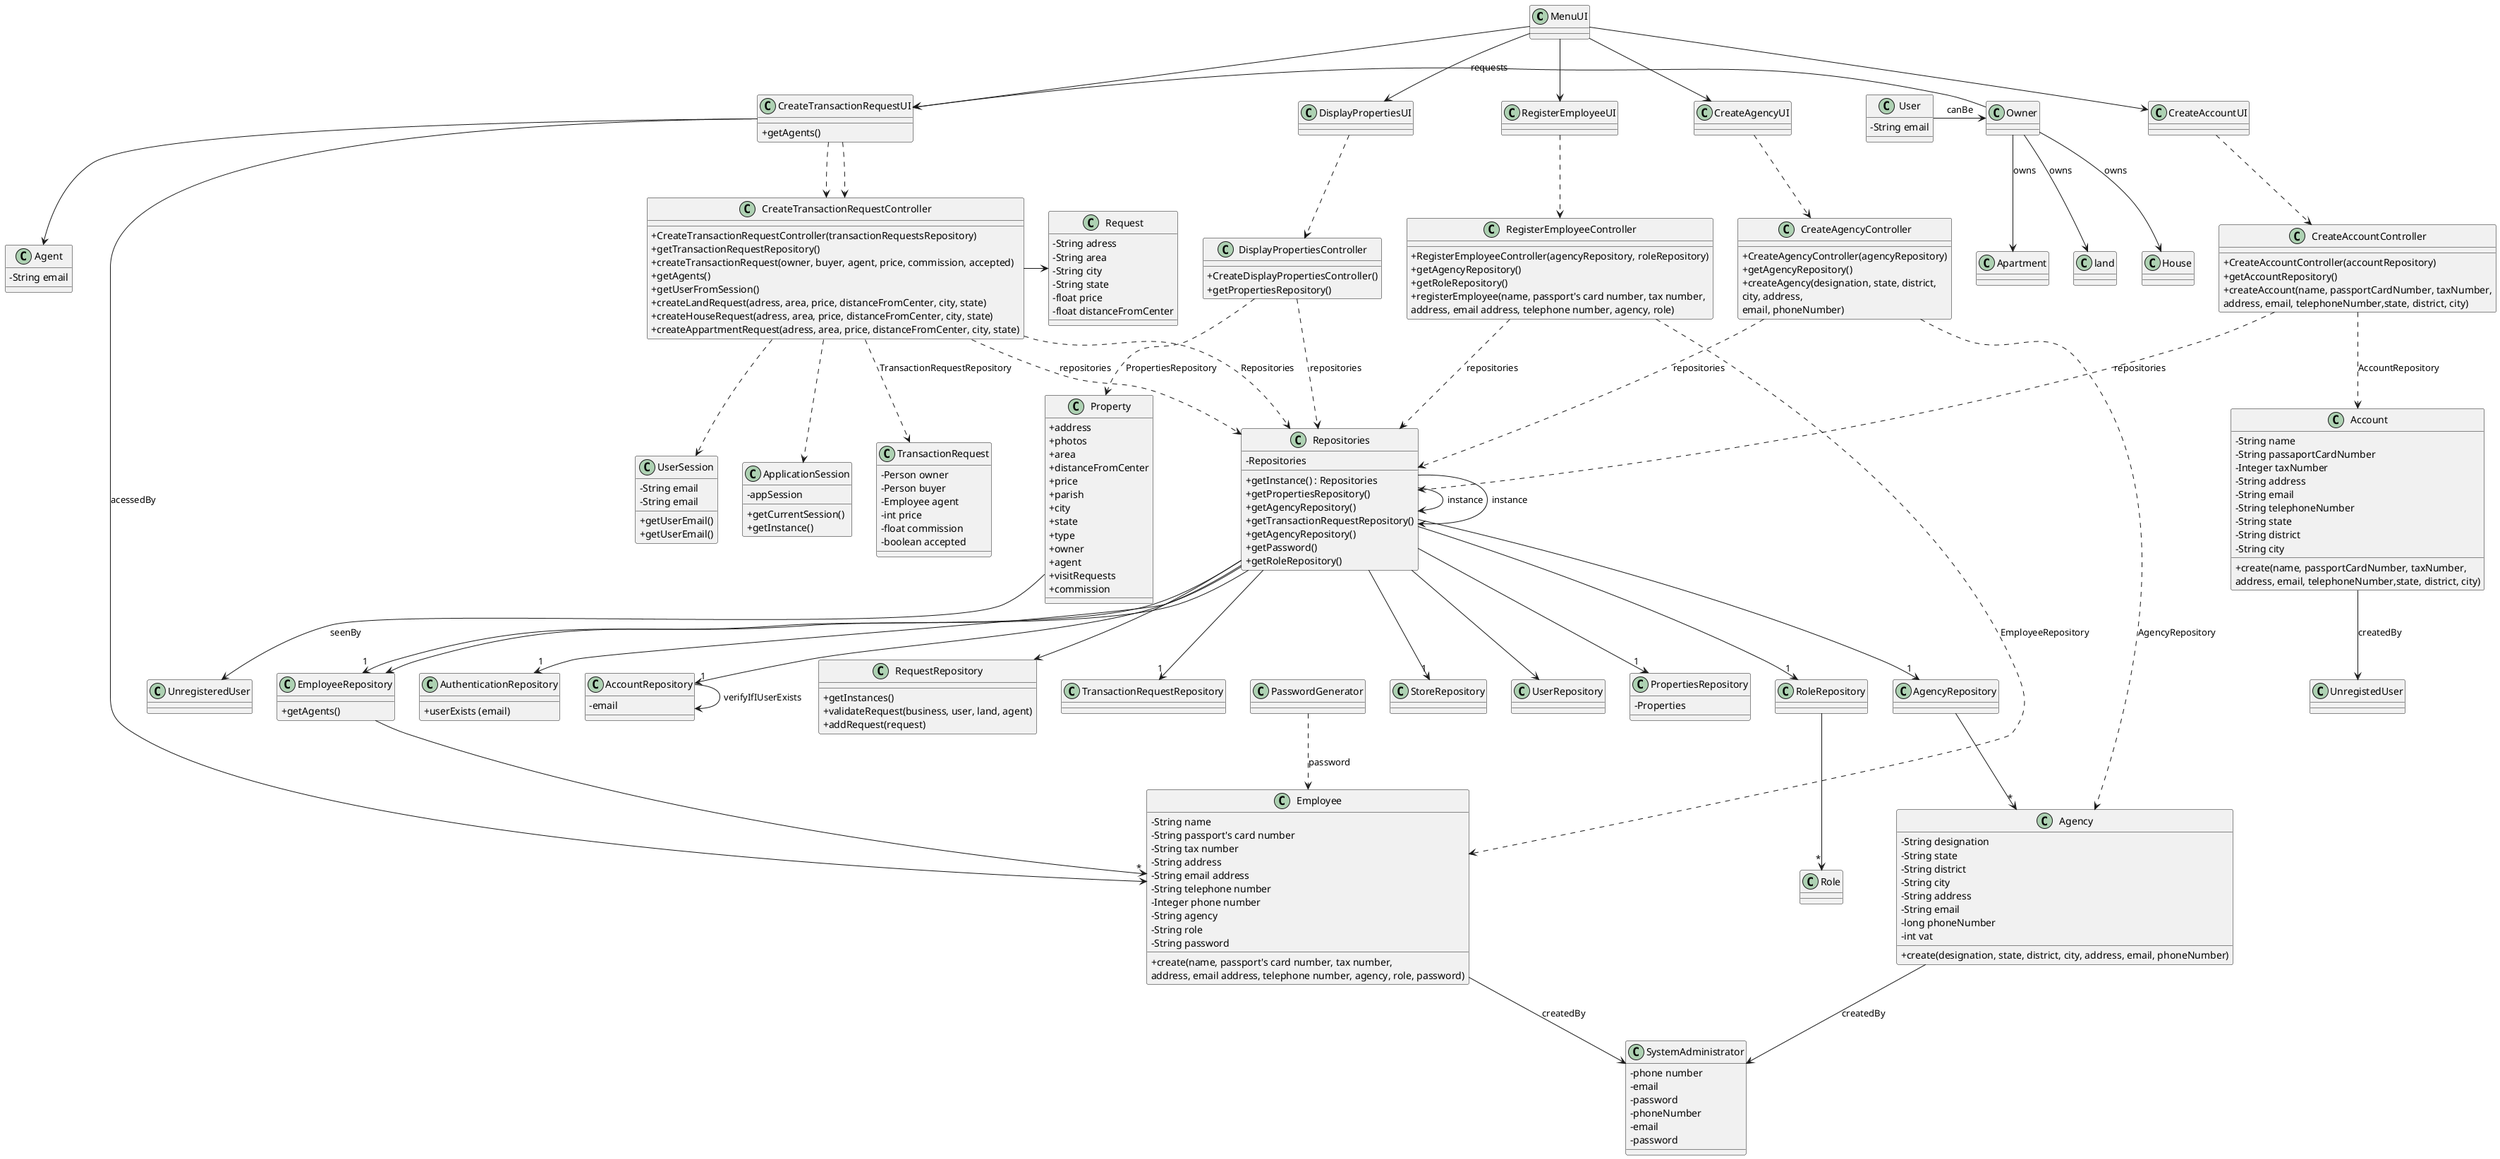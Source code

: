 @startuml
skinparam classAttributeIconSize 0

class MenuUI {}

class DisplayPropertiesUI {}

class DisplayPropertiesController {
    + CreateDisplayPropertiesController()
    + getPropertiesRepository()

}

class Repositories {
    - Repositories
    + getInstance() : Repositories
    + getPropertiesRepository()
    + getAgencyRepository()
    + getTransactionRequestRepository()
    + getAgencyRepository()
    + getPassword()
    + getRoleRepository()

}

class PropertiesRepository {
    -Properties

}

class Property {
    + address
    + photos
    + area
    + distanceFromCenter
    + price
    + parish
    + city
    + state
    + type
    + owner
    + agent
    + visitRequests
    + commission
}

class CreateTransactionRequestUI {}

class CreateTransactionRequestController {
	+ CreateTransactionRequestController(transactionRequestsRepository)
	+ getTransactionRequestRepository()
	+ createTransactionRequest(owner, buyer, agent, price, commission, accepted)
}

class TransactionRequest {
	- Person owner
	- Person buyer
	- Employee agent
	- int price
	- float commission
	- boolean accepted
}

class RegisterEmployeeUI {}

class RegisterEmployeeController {
    + RegisterEmployeeController(agencyRepository, roleRepository)
    + getAgencyRepository()
    + getRoleRepository()
    + registerEmployee(name, passport's card number, tax number,\naddress, email address, telephone number, agency, role)

}

class AgencyRepository {}

class Agency {}

class RoleRepository {}

class Role {}

class EmployeeRepository {}

class PasswordGenerator {}

class AuthenticationRepository {
    + userExists (email)
}

class Employee {
    - String name
    - String passport's card number
    - String tax number
    - String address
    - String email address
    - String telephone number
    - Integer phone number
    - String agency
    - String role
    - String password

    + create(name, passport's card number, tax number,\naddress, email address, telephone number, agency, role, password)
}

class SystemAdministrator {
    - phone number
    - email
    - password
}

class CreateAgencyUI {}

class CreateAgencyController {
    + CreateAgencyController(agencyRepository)
    + getAgencyRepository()
    + createAgency(designation, state, district,\ncity, address,\nemail, phoneNumber)

}

class AgencyRepository {}

class Agency {
    - String designation
    - String state
    - String district
    - String city
    - String address
    - String email
    - long phoneNumber
    - int vat

    + create(designation, state, district, city, address, email, phoneNumber)
}

class SystemAdministrator {
    - phoneNumber
    - email
    - password
}

class CreateAccountUI {}

class CreateAccountController {
    + CreateAccountController(accountRepository)
    + getAccountRepository()
    + createAccount(name, passportCardNumber, taxNumber,\naddress, email, telephoneNumber,state, district, city)

}

class AccountRepository {
    -email
}

class Account {
    - String name
    - String passaportCardNumber
    - Integer taxNumber
    - String address
    - String email
    - String telephoneNumber
    - String state
    - String district
    - String city

    + create(name, passportCardNumber, taxNumber,\naddress, email, telephoneNumber,state, district, city)
}

class UnregistedUser {}

class CreateTransactionRequestUI {
  +getAgents()
}

class UserSession {
  - String email
  +getUserEmail()
}

class ApplicationSession {
  -appSession
  +getCurrentSession()
  +getInstance()
}

class User{
    -String email
}

class Agent{
    -String email
}

class Request{
    -String adress
    -String area
    -String city
    -String state
    -float price
    -float distanceFromCenter
}

class CreateTransactionRequestController {
  +getAgents()
  +getUserFromSession()
  +createLandRequest(adress, area, price, distanceFromCenter, city, state)
  +createHouseRequest(adress, area, price, distanceFromCenter, city, state)
  +createAppartmentRequest(adress, area, price, distanceFromCenter, city, state)
}

class EmployeeRepository {
  +getAgents()
}

class UserSession {
  - String email
  +getUserEmail()
}

class RequestRepository {
  +getInstances()
  +validateRequest(business, user, land, agent)
  +addRequest(request)
}


MenuUI --> CreateAccountUI

MenuUI --> CreateAgencyUI

MenuUI --> CreateTransactionRequestUI

MenuUI --> DisplayPropertiesUI

MenuUI --> RegisterEmployeeUI

Repositories -> Repositories : instance

DisplayPropertiesUI ..> DisplayPropertiesController

DisplayPropertiesController ..> Repositories : repositories

Repositories --> "1" PropertiesRepository

DisplayPropertiesController ..> Property : PropertiesRepository

Property --> UnregisteredUser : seenBy

CreateTransactionRequestUI ..> CreateTransactionRequestController

CreateTransactionRequestController ..> Repositories : repositories

Repositories --> "1" TransactionRequestRepository

CreateTransactionRequestController ..> TransactionRequest : TransactionRequestRepository

CreateTransactionRequestUI --> Employee : acessedBy

RegisterEmployeeUI ..> RegisterEmployeeController

RegisterEmployeeController ..> Repositories : repositories

Repositories --> "1" AgencyRepository

AgencyRepository --> "*" Agency

Repositories --> "1" RoleRepository

RoleRepository --> "*" Role

Repositories --> "1" EmployeeRepository

EmployeeRepository --> "*" Employee

Repositories --> "1" AuthenticationRepository

RegisterEmployeeController ..> Employee : EmployeeRepository

Employee --> SystemAdministrator : createdBy

PasswordGenerator .-> Employee : password

CreateAgencyUI ..> CreateAgencyController

CreateAgencyController ..> Repositories : repositories

Repositories --> "1" StoreRepository

CreateAgencyController ..> Agency : AgencyRepository

Agency --> SystemAdministrator : createdBy

CreateAccountUI ..> CreateAccountController

CreateAccountController ..> Repositories : repositories

Repositories --> "1" AccountRepository

AccountRepository --> AccountRepository : verifyIfIUserExists

CreateAccountController ..> Account : AccountRepository

Account --> UnregistedUser : createdBy

User->Owner:canBe

CreateTransactionRequestUI..> CreateTransactionRequestController

CreateTransactionRequestUI--> Agent

CreateTransactionRequestController-> Request

CreateTransactionRequestController..> Repositories: Repositories

CreateTransactionRequestController..>UserSession

CreateTransactionRequestController..>ApplicationSession

Repositories -> Repositories : instance

Repositories --> UserRepository

Repositories --> RequestRepository

Repositories --> EmployeeRepository

Owner --> land: owns

Owner -> CreateTransactionRequestUI: requests

Owner --> House : owns

Owner --> Apartment : owns

@enduml
